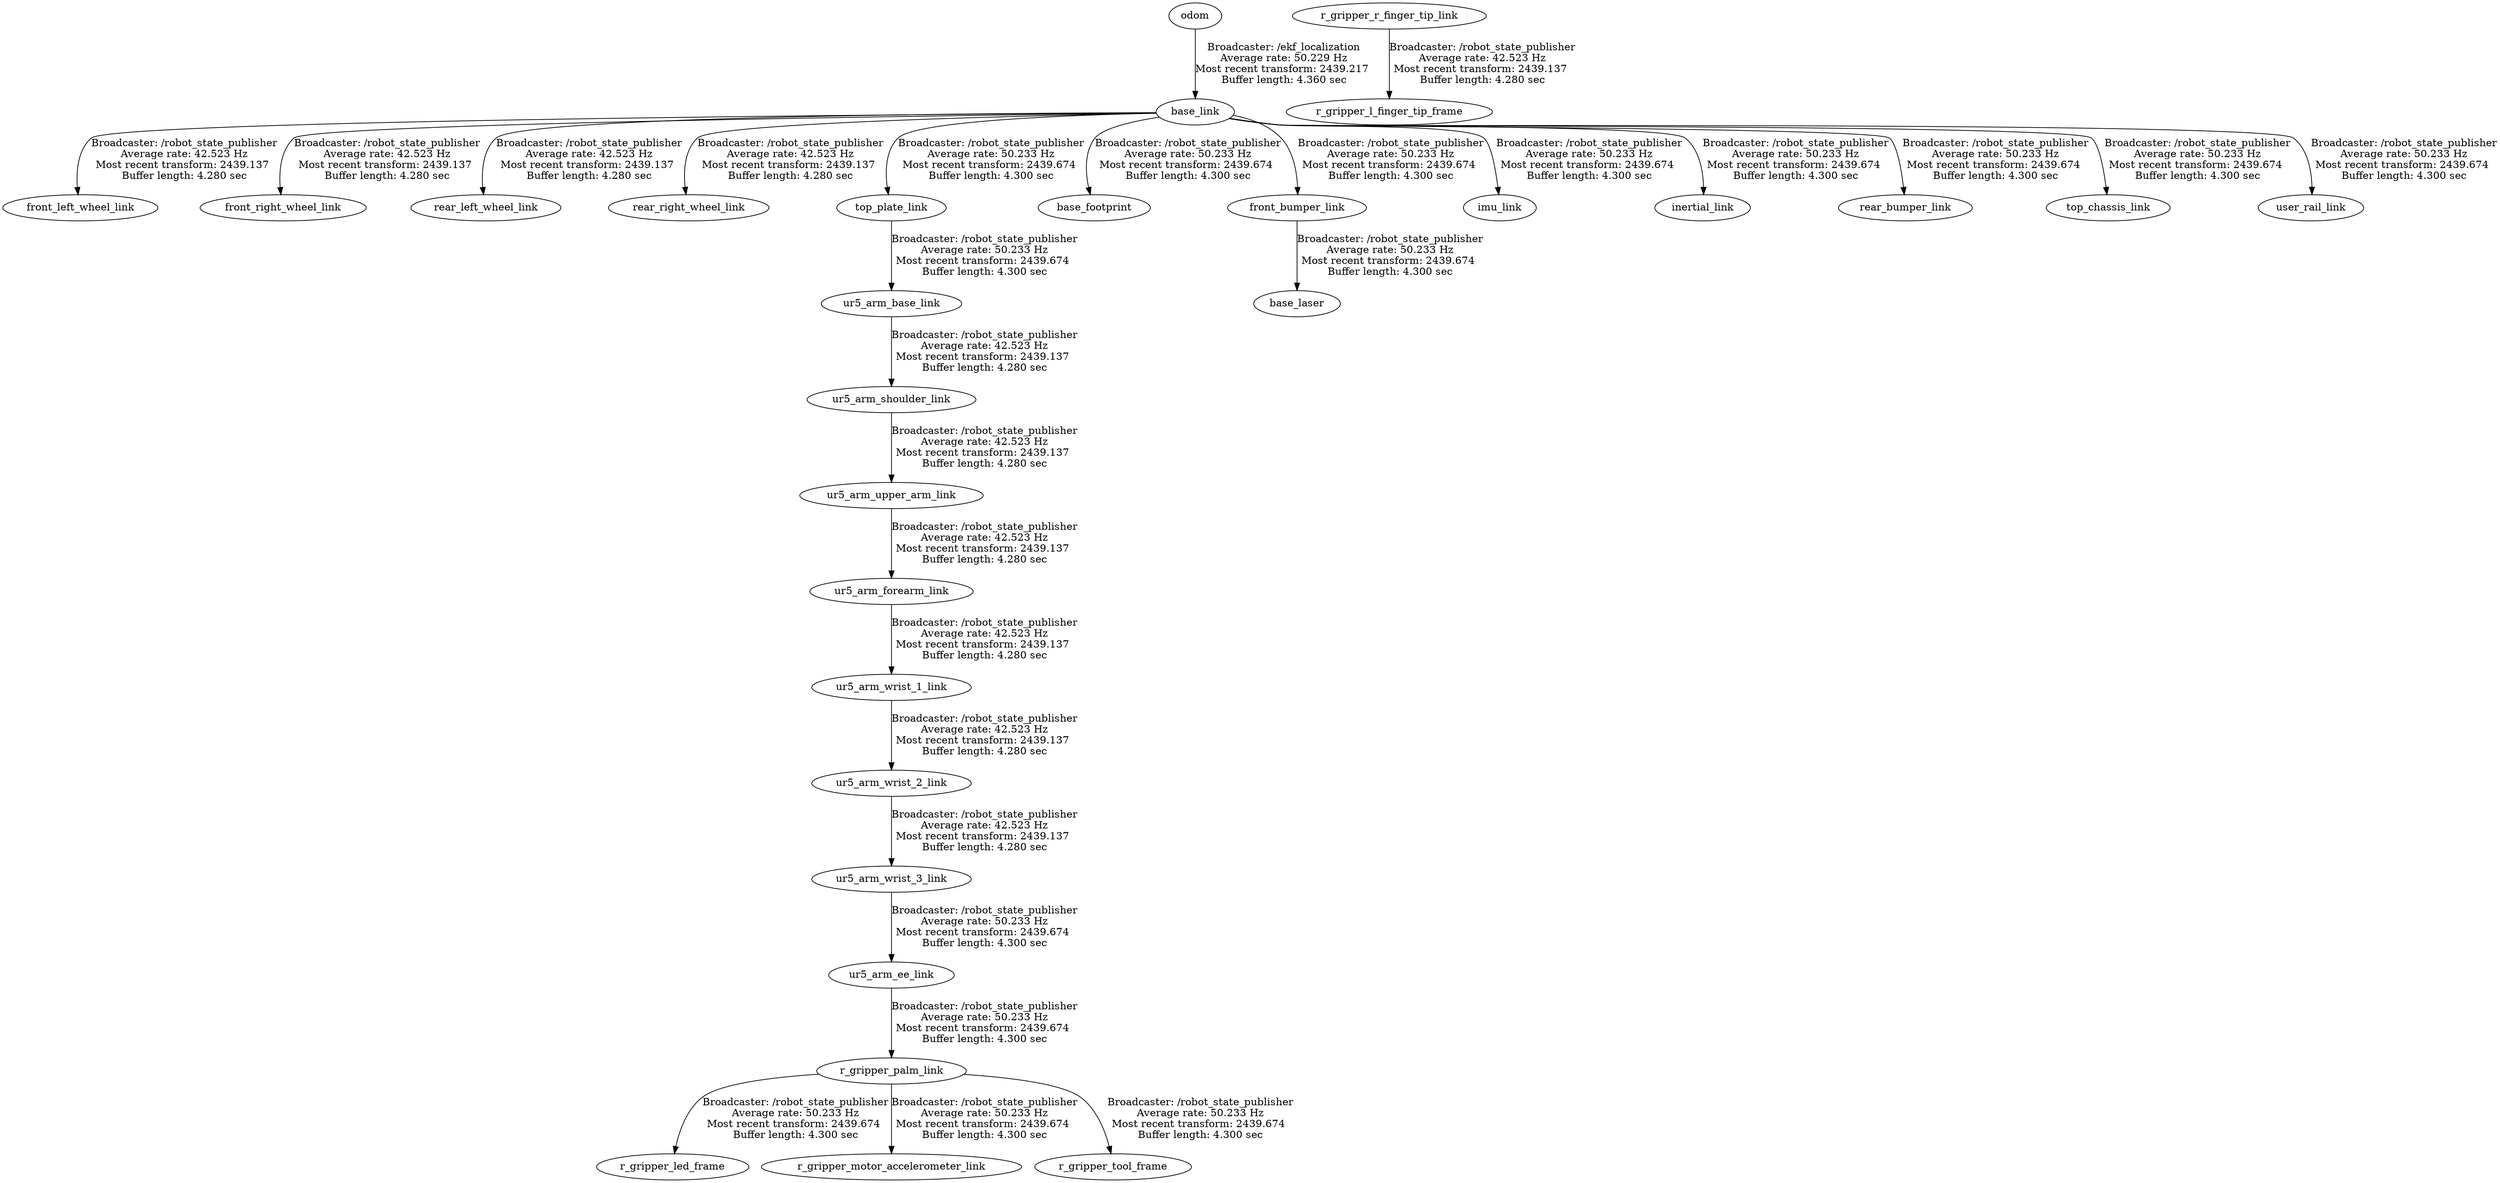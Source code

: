 digraph G {
"odom" -> "base_link"[label="Broadcaster: /ekf_localization\nAverage rate: 50.229 Hz\nMost recent transform: 2439.217 \nBuffer length: 4.360 sec\n"];
"base_link" -> "front_left_wheel_link"[label="Broadcaster: /robot_state_publisher\nAverage rate: 42.523 Hz\nMost recent transform: 2439.137 \nBuffer length: 4.280 sec\n"];
"base_link" -> "front_right_wheel_link"[label="Broadcaster: /robot_state_publisher\nAverage rate: 42.523 Hz\nMost recent transform: 2439.137 \nBuffer length: 4.280 sec\n"];
"r_gripper_r_finger_tip_link" -> "r_gripper_l_finger_tip_frame"[label="Broadcaster: /robot_state_publisher\nAverage rate: 42.523 Hz\nMost recent transform: 2439.137 \nBuffer length: 4.280 sec\n"];
"base_link" -> "rear_left_wheel_link"[label="Broadcaster: /robot_state_publisher\nAverage rate: 42.523 Hz\nMost recent transform: 2439.137 \nBuffer length: 4.280 sec\n"];
"base_link" -> "rear_right_wheel_link"[label="Broadcaster: /robot_state_publisher\nAverage rate: 42.523 Hz\nMost recent transform: 2439.137 \nBuffer length: 4.280 sec\n"];
"ur5_arm_upper_arm_link" -> "ur5_arm_forearm_link"[label="Broadcaster: /robot_state_publisher\nAverage rate: 42.523 Hz\nMost recent transform: 2439.137 \nBuffer length: 4.280 sec\n"];
"ur5_arm_shoulder_link" -> "ur5_arm_upper_arm_link"[label="Broadcaster: /robot_state_publisher\nAverage rate: 42.523 Hz\nMost recent transform: 2439.137 \nBuffer length: 4.280 sec\n"];
"ur5_arm_base_link" -> "ur5_arm_shoulder_link"[label="Broadcaster: /robot_state_publisher\nAverage rate: 42.523 Hz\nMost recent transform: 2439.137 \nBuffer length: 4.280 sec\n"];
"top_plate_link" -> "ur5_arm_base_link"[label="Broadcaster: /robot_state_publisher\nAverage rate: 50.233 Hz\nMost recent transform: 2439.674 \nBuffer length: 4.300 sec\n"];
"ur5_arm_forearm_link" -> "ur5_arm_wrist_1_link"[label="Broadcaster: /robot_state_publisher\nAverage rate: 42.523 Hz\nMost recent transform: 2439.137 \nBuffer length: 4.280 sec\n"];
"ur5_arm_wrist_1_link" -> "ur5_arm_wrist_2_link"[label="Broadcaster: /robot_state_publisher\nAverage rate: 42.523 Hz\nMost recent transform: 2439.137 \nBuffer length: 4.280 sec\n"];
"ur5_arm_wrist_2_link" -> "ur5_arm_wrist_3_link"[label="Broadcaster: /robot_state_publisher\nAverage rate: 42.523 Hz\nMost recent transform: 2439.137 \nBuffer length: 4.280 sec\n"];
"base_link" -> "base_footprint"[label="Broadcaster: /robot_state_publisher\nAverage rate: 50.233 Hz\nMost recent transform: 2439.674 \nBuffer length: 4.300 sec\n"];
"front_bumper_link" -> "base_laser"[label="Broadcaster: /robot_state_publisher\nAverage rate: 50.233 Hz\nMost recent transform: 2439.674 \nBuffer length: 4.300 sec\n"];
"base_link" -> "front_bumper_link"[label="Broadcaster: /robot_state_publisher\nAverage rate: 50.233 Hz\nMost recent transform: 2439.674 \nBuffer length: 4.300 sec\n"];
"base_link" -> "imu_link"[label="Broadcaster: /robot_state_publisher\nAverage rate: 50.233 Hz\nMost recent transform: 2439.674 \nBuffer length: 4.300 sec\n"];
"base_link" -> "inertial_link"[label="Broadcaster: /robot_state_publisher\nAverage rate: 50.233 Hz\nMost recent transform: 2439.674 \nBuffer length: 4.300 sec\n"];
"r_gripper_palm_link" -> "r_gripper_led_frame"[label="Broadcaster: /robot_state_publisher\nAverage rate: 50.233 Hz\nMost recent transform: 2439.674 \nBuffer length: 4.300 sec\n"];
"ur5_arm_ee_link" -> "r_gripper_palm_link"[label="Broadcaster: /robot_state_publisher\nAverage rate: 50.233 Hz\nMost recent transform: 2439.674 \nBuffer length: 4.300 sec\n"];
"r_gripper_palm_link" -> "r_gripper_motor_accelerometer_link"[label="Broadcaster: /robot_state_publisher\nAverage rate: 50.233 Hz\nMost recent transform: 2439.674 \nBuffer length: 4.300 sec\n"];
"ur5_arm_wrist_3_link" -> "ur5_arm_ee_link"[label="Broadcaster: /robot_state_publisher\nAverage rate: 50.233 Hz\nMost recent transform: 2439.674 \nBuffer length: 4.300 sec\n"];
"r_gripper_palm_link" -> "r_gripper_tool_frame"[label="Broadcaster: /robot_state_publisher\nAverage rate: 50.233 Hz\nMost recent transform: 2439.674 \nBuffer length: 4.300 sec\n"];
"base_link" -> "rear_bumper_link"[label="Broadcaster: /robot_state_publisher\nAverage rate: 50.233 Hz\nMost recent transform: 2439.674 \nBuffer length: 4.300 sec\n"];
"base_link" -> "top_chassis_link"[label="Broadcaster: /robot_state_publisher\nAverage rate: 50.233 Hz\nMost recent transform: 2439.674 \nBuffer length: 4.300 sec\n"];
"base_link" -> "top_plate_link"[label="Broadcaster: /robot_state_publisher\nAverage rate: 50.233 Hz\nMost recent transform: 2439.674 \nBuffer length: 4.300 sec\n"];
"base_link" -> "user_rail_link"[label="Broadcaster: /robot_state_publisher\nAverage rate: 50.233 Hz\nMost recent transform: 2439.674 \nBuffer length: 4.300 sec\n"];
}
